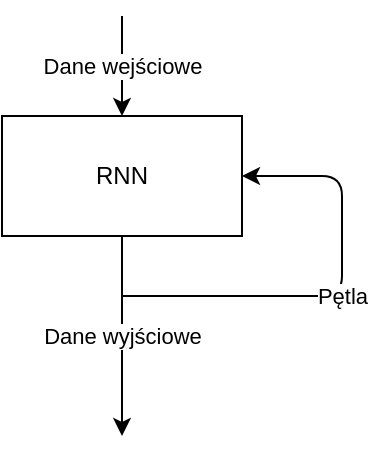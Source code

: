 <mxfile version="10.6.1" type="device"><diagram id="foe83FinzXbkbfBek4NM" name="Page-1"><mxGraphModel dx="1329" dy="730" grid="1" gridSize="10" guides="1" tooltips="1" connect="1" arrows="1" fold="1" page="1" pageScale="1" pageWidth="827" pageHeight="1169" math="0" shadow="0"><root><mxCell id="0"/><mxCell id="1" parent="0"/><mxCell id="TUhLh4C798W9mLPTbGdf-1" value="RNN" style="rounded=0;whiteSpace=wrap;html=1;" vertex="1" parent="1"><mxGeometry x="340" y="240" width="120" height="60" as="geometry"/></mxCell><mxCell id="TUhLh4C798W9mLPTbGdf-2" value="Dane wejściowe&lt;br&gt;" style="endArrow=classic;html=1;entryX=0.5;entryY=0;entryDx=0;entryDy=0;" edge="1" parent="1" target="TUhLh4C798W9mLPTbGdf-1"><mxGeometry width="50" height="50" relative="1" as="geometry"><mxPoint x="400" y="190" as="sourcePoint"/><mxPoint x="390" y="320" as="targetPoint"/></mxGeometry></mxCell><mxCell id="TUhLh4C798W9mLPTbGdf-3" value="Dane wyjściowe&lt;br&gt;" style="endArrow=classic;html=1;exitX=0.5;exitY=1;exitDx=0;exitDy=0;" edge="1" parent="1" source="TUhLh4C798W9mLPTbGdf-1"><mxGeometry width="50" height="50" relative="1" as="geometry"><mxPoint x="340" y="370" as="sourcePoint"/><mxPoint x="400" y="400" as="targetPoint"/></mxGeometry></mxCell><mxCell id="TUhLh4C798W9mLPTbGdf-4" value="Pętla" style="endArrow=classic;html=1;entryX=1;entryY=0.5;entryDx=0;entryDy=0;" edge="1" parent="1" target="TUhLh4C798W9mLPTbGdf-1"><mxGeometry width="50" height="50" relative="1" as="geometry"><mxPoint x="400" y="330" as="sourcePoint"/><mxPoint x="390" y="430" as="targetPoint"/><Array as="points"><mxPoint x="510" y="330"/><mxPoint x="510" y="270"/></Array></mxGeometry></mxCell></root></mxGraphModel></diagram></mxfile>